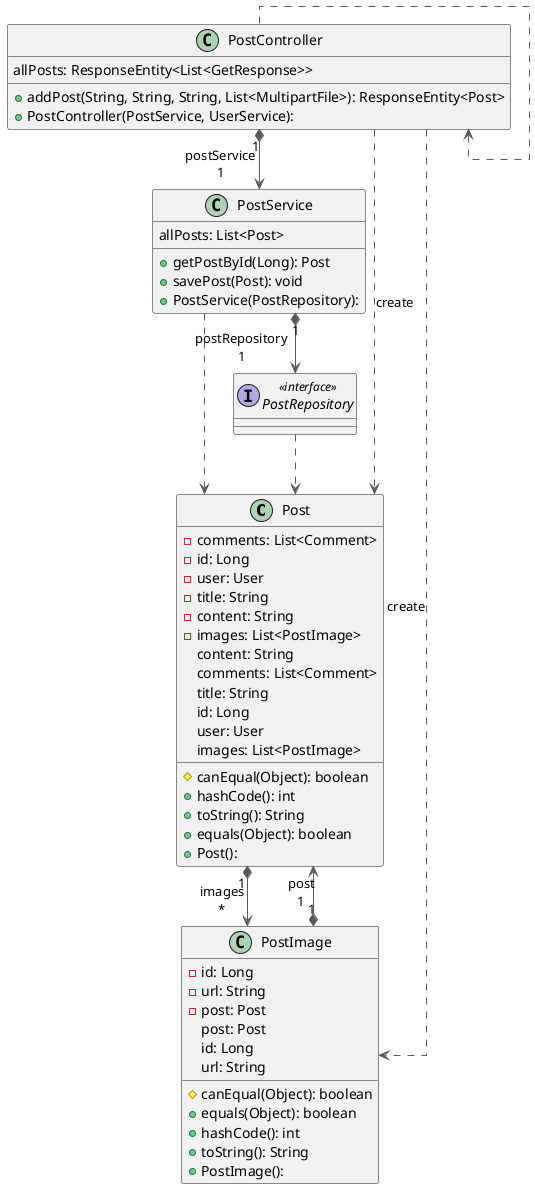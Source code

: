 @startuml post

' !theme plain
top to bottom direction
skinparam linetype ortho

class Post {
  - comments: List<Comment>
  - id: Long
  - user: User
  - title: String
  - content: String
  - images: List<PostImage>
   content: String
   comments: List<Comment>
   title: String
   id: Long
   user: User
   images: List<PostImage>
  # canEqual(Object): boolean
  + hashCode(): int
  + toString(): String
  + equals(Object): boolean
  + Post(): 
}
class PostController {
   allPosts: ResponseEntity<List<GetResponse>>
  + addPost(String, String, String, List<MultipartFile>): ResponseEntity<Post>
  + PostController(PostService, UserService): 
}
class PostImage {
  - id: Long
  - url: String
  - post: Post
   post: Post
   id: Long
   url: String
  # canEqual(Object): boolean
  + equals(Object): boolean
  + hashCode(): int
  + toString(): String
  + PostImage(): 
}
interface PostRepository << interface >>
class PostService {
   allPosts: List<Post>
  + getPostById(Long): Post
  + savePost(Post): void
  + PostService(PostRepository): 
}

Post           "1" *-[#595959,plain]-> "images\n*" PostImage      
PostController  -[#595959,dashed]->  Post           : "«create»"
PostController  -[#595959,dashed]->  PostController 
PostController  -[#595959,dashed]->  PostImage      : "«create»"
PostController "1" *-[#595959,plain]-> "postService\n1" PostService    
PostImage      "1" *-[#595959,plain]-> "post\n1" Post           
PostRepository  -[#595959,dashed]->  Post           
PostService     -[#595959,dashed]->  Post           
PostService    "1" *-[#595959,plain]-> "postRepository\n1" PostRepository 
@enduml
